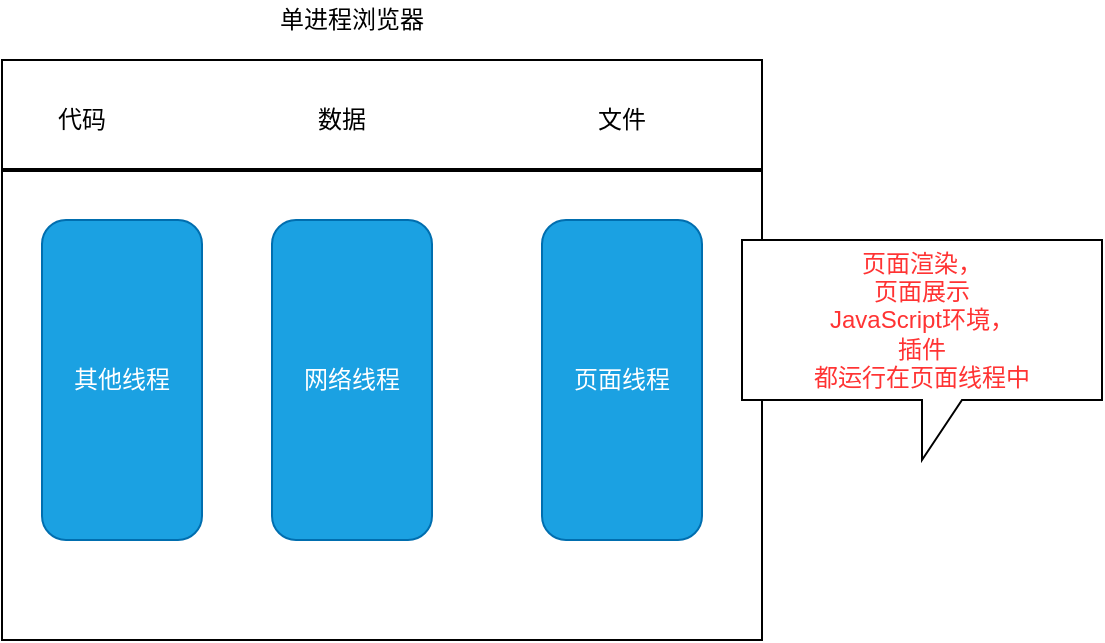 <mxfile version="13.7.9" type="device"><diagram id="RIrM3UK44o2CLaF83nGq" name="Page-1"><mxGraphModel dx="1106" dy="851" grid="1" gridSize="10" guides="1" tooltips="1" connect="1" arrows="1" fold="1" page="1" pageScale="1" pageWidth="850" pageHeight="1100" math="0" shadow="0"><root><mxCell id="0"/><mxCell id="1" parent="0"/><mxCell id="3NHZNwkAEVSMRzW6ZGh3-1" value="单进程浏览器" style="text;html=1;strokeColor=none;fillColor=none;align=center;verticalAlign=middle;whiteSpace=wrap;rounded=0;" vertex="1" parent="1"><mxGeometry x="325" y="160" width="120" height="20" as="geometry"/></mxCell><mxCell id="3NHZNwkAEVSMRzW6ZGh3-2" value="" style="rounded=0;whiteSpace=wrap;html=1;" vertex="1" parent="1"><mxGeometry x="210" y="190" width="380" height="290" as="geometry"/></mxCell><mxCell id="3NHZNwkAEVSMRzW6ZGh3-13" value="" style="line;strokeWidth=2;html=1;" vertex="1" parent="1"><mxGeometry x="210" y="240" width="380" height="10" as="geometry"/></mxCell><mxCell id="3NHZNwkAEVSMRzW6ZGh3-14" value="代码" style="text;html=1;strokeColor=none;fillColor=none;align=center;verticalAlign=middle;whiteSpace=wrap;rounded=0;" vertex="1" parent="1"><mxGeometry x="230" y="210" width="40" height="20" as="geometry"/></mxCell><mxCell id="3NHZNwkAEVSMRzW6ZGh3-15" value="数据" style="text;html=1;strokeColor=none;fillColor=none;align=center;verticalAlign=middle;whiteSpace=wrap;rounded=0;" vertex="1" parent="1"><mxGeometry x="360" y="210" width="40" height="20" as="geometry"/></mxCell><mxCell id="3NHZNwkAEVSMRzW6ZGh3-16" value="文件" style="text;html=1;strokeColor=none;fillColor=none;align=center;verticalAlign=middle;whiteSpace=wrap;rounded=0;" vertex="1" parent="1"><mxGeometry x="500" y="210" width="40" height="20" as="geometry"/></mxCell><mxCell id="3NHZNwkAEVSMRzW6ZGh3-18" value="其他线程" style="rounded=1;whiteSpace=wrap;html=1;fillColor=#1ba1e2;strokeColor=#006EAF;fontColor=#ffffff;" vertex="1" parent="1"><mxGeometry x="230" y="270" width="80" height="160" as="geometry"/></mxCell><mxCell id="3NHZNwkAEVSMRzW6ZGh3-19" value="网络线程" style="rounded=1;whiteSpace=wrap;html=1;fillColor=#1ba1e2;strokeColor=#006EAF;fontColor=#ffffff;" vertex="1" parent="1"><mxGeometry x="345" y="270" width="80" height="160" as="geometry"/></mxCell><mxCell id="3NHZNwkAEVSMRzW6ZGh3-20" value="页面线程" style="rounded=1;whiteSpace=wrap;html=1;fillColor=#1ba1e2;strokeColor=#006EAF;fontColor=#ffffff;" vertex="1" parent="1"><mxGeometry x="480" y="270" width="80" height="160" as="geometry"/></mxCell><mxCell id="3NHZNwkAEVSMRzW6ZGh3-21" value="&lt;font color=&quot;#ff3333&quot;&gt;页面渲染，&lt;br&gt;页面展示&lt;br&gt;JavaScript环境，&lt;br&gt;插件&lt;br&gt;都运行在页面线程中&lt;/font&gt;" style="shape=callout;whiteSpace=wrap;html=1;perimeter=calloutPerimeter;" vertex="1" parent="1"><mxGeometry x="580" y="280" width="180" height="110" as="geometry"/></mxCell></root></mxGraphModel></diagram></mxfile>